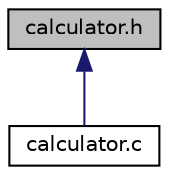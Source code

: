 digraph "calculator.h"
{
  edge [fontname="Helvetica",fontsize="10",labelfontname="Helvetica",labelfontsize="10"];
  node [fontname="Helvetica",fontsize="10",shape=record];
  Node1 [label="calculator.h",height=0.2,width=0.4,color="black", fillcolor="grey75", style="filled", fontcolor="black"];
  Node1 -> Node2 [dir="back",color="midnightblue",fontsize="10",style="solid"];
  Node2 [label="calculator.c",height=0.2,width=0.4,color="black", fillcolor="white", style="filled",URL="$calculator_8c.html",tooltip="O arquivo implementa as funções que estão no header. "];
}
